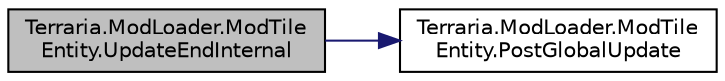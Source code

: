 digraph "Terraria.ModLoader.ModTileEntity.UpdateEndInternal"
{
  edge [fontname="Helvetica",fontsize="10",labelfontname="Helvetica",labelfontsize="10"];
  node [fontname="Helvetica",fontsize="10",shape=record];
  rankdir="LR";
  Node50 [label="Terraria.ModLoader.ModTile\lEntity.UpdateEndInternal",height=0.2,width=0.4,color="black", fillcolor="grey75", style="filled", fontcolor="black"];
  Node50 -> Node51 [color="midnightblue",fontsize="10",style="solid",fontname="Helvetica"];
  Node51 [label="Terraria.ModLoader.ModTile\lEntity.PostGlobalUpdate",height=0.2,width=0.4,color="black", fillcolor="white", style="filled",URL="$class_terraria_1_1_mod_loader_1_1_mod_tile_entity.html#a392aebfb691d1f2ad9b794da63a48e27",tooltip="Code that should be run after all tile entities in the world update. "];
}
